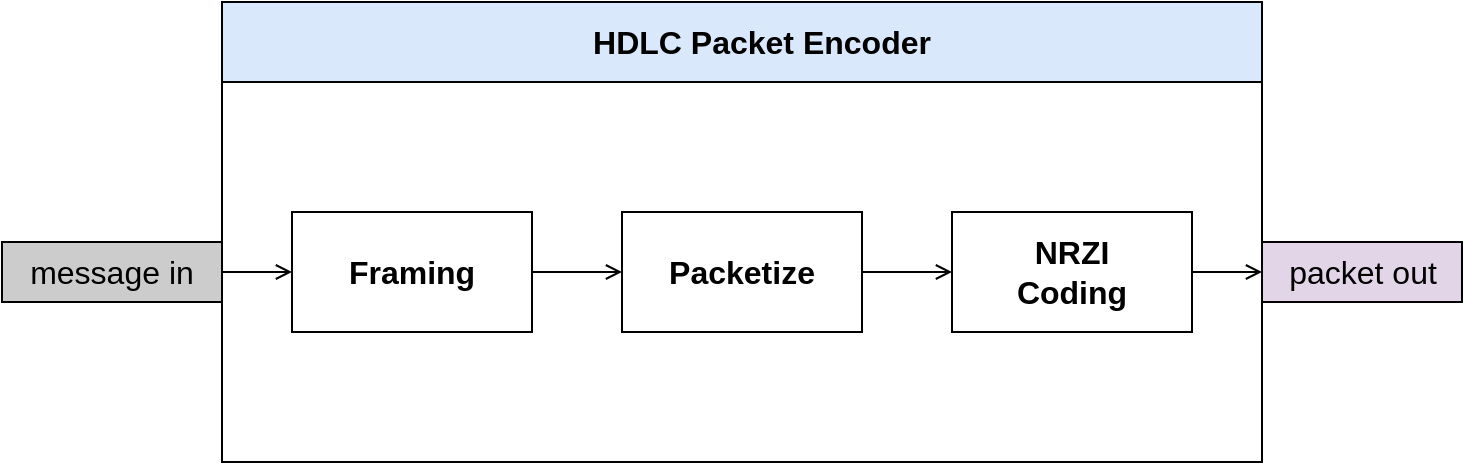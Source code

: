 <mxfile version="13.2.4" type="device"><diagram id="HvHxKzS6qqrCW6qeSeD1" name="Page-1"><mxGraphModel dx="866" dy="517" grid="1" gridSize="10" guides="1" tooltips="1" connect="1" arrows="1" fold="1" page="1" pageScale="1" pageWidth="1100" pageHeight="850" math="0" shadow="0"><root><mxCell id="0"/><mxCell id="1" parent="0"/><mxCell id="ZACiDUjOYLpVV35phc6J-74" value="" style="group" vertex="1" connectable="0" parent="1"><mxGeometry x="170" y="160" width="730" height="230" as="geometry"/></mxCell><mxCell id="ZACiDUjOYLpVV35phc6J-52" value="" style="rounded=0;whiteSpace=wrap;html=1;labelBackgroundColor=none;strokeColor=#000000;fillColor=#dae8fc;fontSize=16;" vertex="1" parent="ZACiDUjOYLpVV35phc6J-74"><mxGeometry x="110" width="520" height="40" as="geometry"/></mxCell><mxCell id="ZACiDUjOYLpVV35phc6J-53" value="&lt;font style=&quot;font-size: 16px&quot;&gt;&lt;b&gt;HDLC Packet Encoder&lt;/b&gt;&lt;/font&gt;" style="text;html=1;strokeColor=none;fillColor=none;align=center;verticalAlign=middle;whiteSpace=wrap;rounded=0;labelBackgroundColor=none;fontSize=16;" vertex="1" parent="ZACiDUjOYLpVV35phc6J-74"><mxGeometry x="275" y="10" width="210" height="20" as="geometry"/></mxCell><mxCell id="ZACiDUjOYLpVV35phc6J-55" value="" style="rounded=0;whiteSpace=wrap;html=1;labelBackgroundColor=none;fontSize=16;" vertex="1" parent="ZACiDUjOYLpVV35phc6J-74"><mxGeometry x="110" y="40" width="520" height="190" as="geometry"/></mxCell><mxCell id="ZACiDUjOYLpVV35phc6J-64" style="edgeStyle=orthogonalEdgeStyle;rounded=0;orthogonalLoop=1;jettySize=auto;html=1;exitX=0;exitY=0.5;exitDx=0;exitDy=0;entryX=0;entryY=0.5;entryDx=0;entryDy=0;endArrow=open;endFill=0;fontSize=16;" edge="1" parent="ZACiDUjOYLpVV35phc6J-74" source="ZACiDUjOYLpVV35phc6J-55" target="ZACiDUjOYLpVV35phc6J-56"><mxGeometry relative="1" as="geometry"/></mxCell><mxCell id="ZACiDUjOYLpVV35phc6J-56" value="" style="rounded=0;whiteSpace=wrap;html=1;labelBackgroundColor=none;strokeColor=#000000;fillColor=none;fontSize=16;" vertex="1" parent="ZACiDUjOYLpVV35phc6J-74"><mxGeometry x="145" y="105" width="120" height="60" as="geometry"/></mxCell><mxCell id="ZACiDUjOYLpVV35phc6J-57" value="&lt;font style=&quot;font-size: 16px&quot;&gt;&lt;b&gt;Framing&lt;/b&gt;&lt;/font&gt;" style="text;html=1;strokeColor=none;fillColor=none;align=center;verticalAlign=middle;whiteSpace=wrap;rounded=0;labelBackgroundColor=none;fontSize=16;" vertex="1" parent="ZACiDUjOYLpVV35phc6J-74"><mxGeometry x="160" y="125" width="90" height="20" as="geometry"/></mxCell><mxCell id="ZACiDUjOYLpVV35phc6J-58" value="" style="rounded=0;whiteSpace=wrap;html=1;labelBackgroundColor=none;strokeColor=#000000;fillColor=none;fontSize=16;" vertex="1" parent="ZACiDUjOYLpVV35phc6J-74"><mxGeometry x="310" y="105" width="120" height="60" as="geometry"/></mxCell><mxCell id="ZACiDUjOYLpVV35phc6J-65" style="edgeStyle=orthogonalEdgeStyle;rounded=0;orthogonalLoop=1;jettySize=auto;html=1;exitX=1;exitY=0.5;exitDx=0;exitDy=0;endArrow=open;endFill=0;fontSize=16;" edge="1" parent="ZACiDUjOYLpVV35phc6J-74" source="ZACiDUjOYLpVV35phc6J-56" target="ZACiDUjOYLpVV35phc6J-58"><mxGeometry relative="1" as="geometry"/></mxCell><mxCell id="ZACiDUjOYLpVV35phc6J-59" value="&lt;font style=&quot;font-size: 16px&quot;&gt;&lt;b&gt;Packetize&lt;/b&gt;&lt;/font&gt;" style="text;html=1;strokeColor=none;fillColor=none;align=center;verticalAlign=middle;whiteSpace=wrap;rounded=0;labelBackgroundColor=none;fontSize=16;" vertex="1" parent="ZACiDUjOYLpVV35phc6J-74"><mxGeometry x="325" y="125" width="90" height="20" as="geometry"/></mxCell><mxCell id="ZACiDUjOYLpVV35phc6J-67" style="edgeStyle=orthogonalEdgeStyle;rounded=0;orthogonalLoop=1;jettySize=auto;html=1;exitX=1;exitY=0.5;exitDx=0;exitDy=0;entryX=1;entryY=0.5;entryDx=0;entryDy=0;endArrow=open;endFill=0;fontSize=16;" edge="1" parent="ZACiDUjOYLpVV35phc6J-74" source="ZACiDUjOYLpVV35phc6J-60" target="ZACiDUjOYLpVV35phc6J-55"><mxGeometry relative="1" as="geometry"/></mxCell><mxCell id="ZACiDUjOYLpVV35phc6J-60" value="" style="rounded=0;whiteSpace=wrap;html=1;labelBackgroundColor=none;strokeColor=#000000;fillColor=none;fontSize=16;" vertex="1" parent="ZACiDUjOYLpVV35phc6J-74"><mxGeometry x="475" y="105" width="120" height="60" as="geometry"/></mxCell><mxCell id="ZACiDUjOYLpVV35phc6J-66" style="edgeStyle=orthogonalEdgeStyle;rounded=0;orthogonalLoop=1;jettySize=auto;html=1;exitX=1;exitY=0.5;exitDx=0;exitDy=0;entryX=0;entryY=0.5;entryDx=0;entryDy=0;endArrow=open;endFill=0;fontSize=16;" edge="1" parent="ZACiDUjOYLpVV35phc6J-74" source="ZACiDUjOYLpVV35phc6J-58" target="ZACiDUjOYLpVV35phc6J-60"><mxGeometry relative="1" as="geometry"/></mxCell><mxCell id="ZACiDUjOYLpVV35phc6J-61" value="&lt;font style=&quot;font-size: 16px&quot;&gt;&lt;b&gt;NRZI Coding&lt;/b&gt;&lt;/font&gt;" style="text;html=1;strokeColor=none;fillColor=none;align=center;verticalAlign=middle;whiteSpace=wrap;rounded=0;labelBackgroundColor=none;fontSize=16;" vertex="1" parent="ZACiDUjOYLpVV35phc6J-74"><mxGeometry x="490" y="125" width="90" height="20" as="geometry"/></mxCell><mxCell id="ZACiDUjOYLpVV35phc6J-68" value="" style="rounded=0;whiteSpace=wrap;html=1;labelBackgroundColor=none;strokeColor=#000000;fillColor=#CCCCCC;fontSize=16;fontColor=#333333;" vertex="1" parent="ZACiDUjOYLpVV35phc6J-74"><mxGeometry y="120" width="110" height="30" as="geometry"/></mxCell><mxCell id="ZACiDUjOYLpVV35phc6J-69" value="&lt;font style=&quot;font-size: 16px&quot;&gt;message in&lt;br&gt;&lt;/font&gt;" style="text;html=1;strokeColor=none;fillColor=none;align=center;verticalAlign=middle;whiteSpace=wrap;rounded=0;labelBackgroundColor=none;fontSize=16;" vertex="1" parent="ZACiDUjOYLpVV35phc6J-74"><mxGeometry y="125" width="110" height="20" as="geometry"/></mxCell><mxCell id="ZACiDUjOYLpVV35phc6J-70" value="" style="rounded=0;whiteSpace=wrap;html=1;labelBackgroundColor=none;strokeColor=#000000;fillColor=#e1d5e7;fontSize=16;" vertex="1" parent="ZACiDUjOYLpVV35phc6J-74"><mxGeometry x="630" y="120" width="100" height="30" as="geometry"/></mxCell><mxCell id="ZACiDUjOYLpVV35phc6J-71" value="&lt;font style=&quot;font-size: 16px&quot;&gt;packet out&lt;/font&gt;" style="text;html=1;strokeColor=none;fillColor=none;align=center;verticalAlign=middle;whiteSpace=wrap;rounded=0;labelBackgroundColor=none;fontSize=16;" vertex="1" parent="ZACiDUjOYLpVV35phc6J-74"><mxGeometry x="637.5" y="125" width="85" height="20" as="geometry"/></mxCell></root></mxGraphModel></diagram></mxfile>
